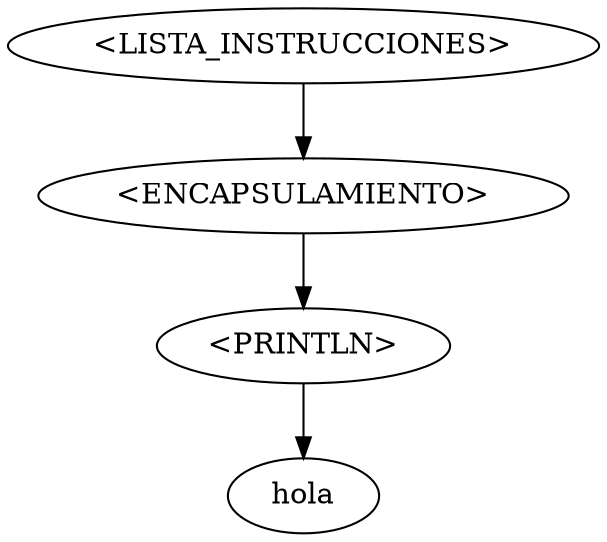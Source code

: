 digraph grph {
nodo0[label="<LISTA_INSTRUCCIONES>"];
nodo1[label="<ENCAPSULAMIENTO>"];
nodo0->nodo1;
nodo2[label="<PRINTLN>"];
nodo1->nodo2;
nodo3[label=" hola "];
nodo2->nodo3;
}